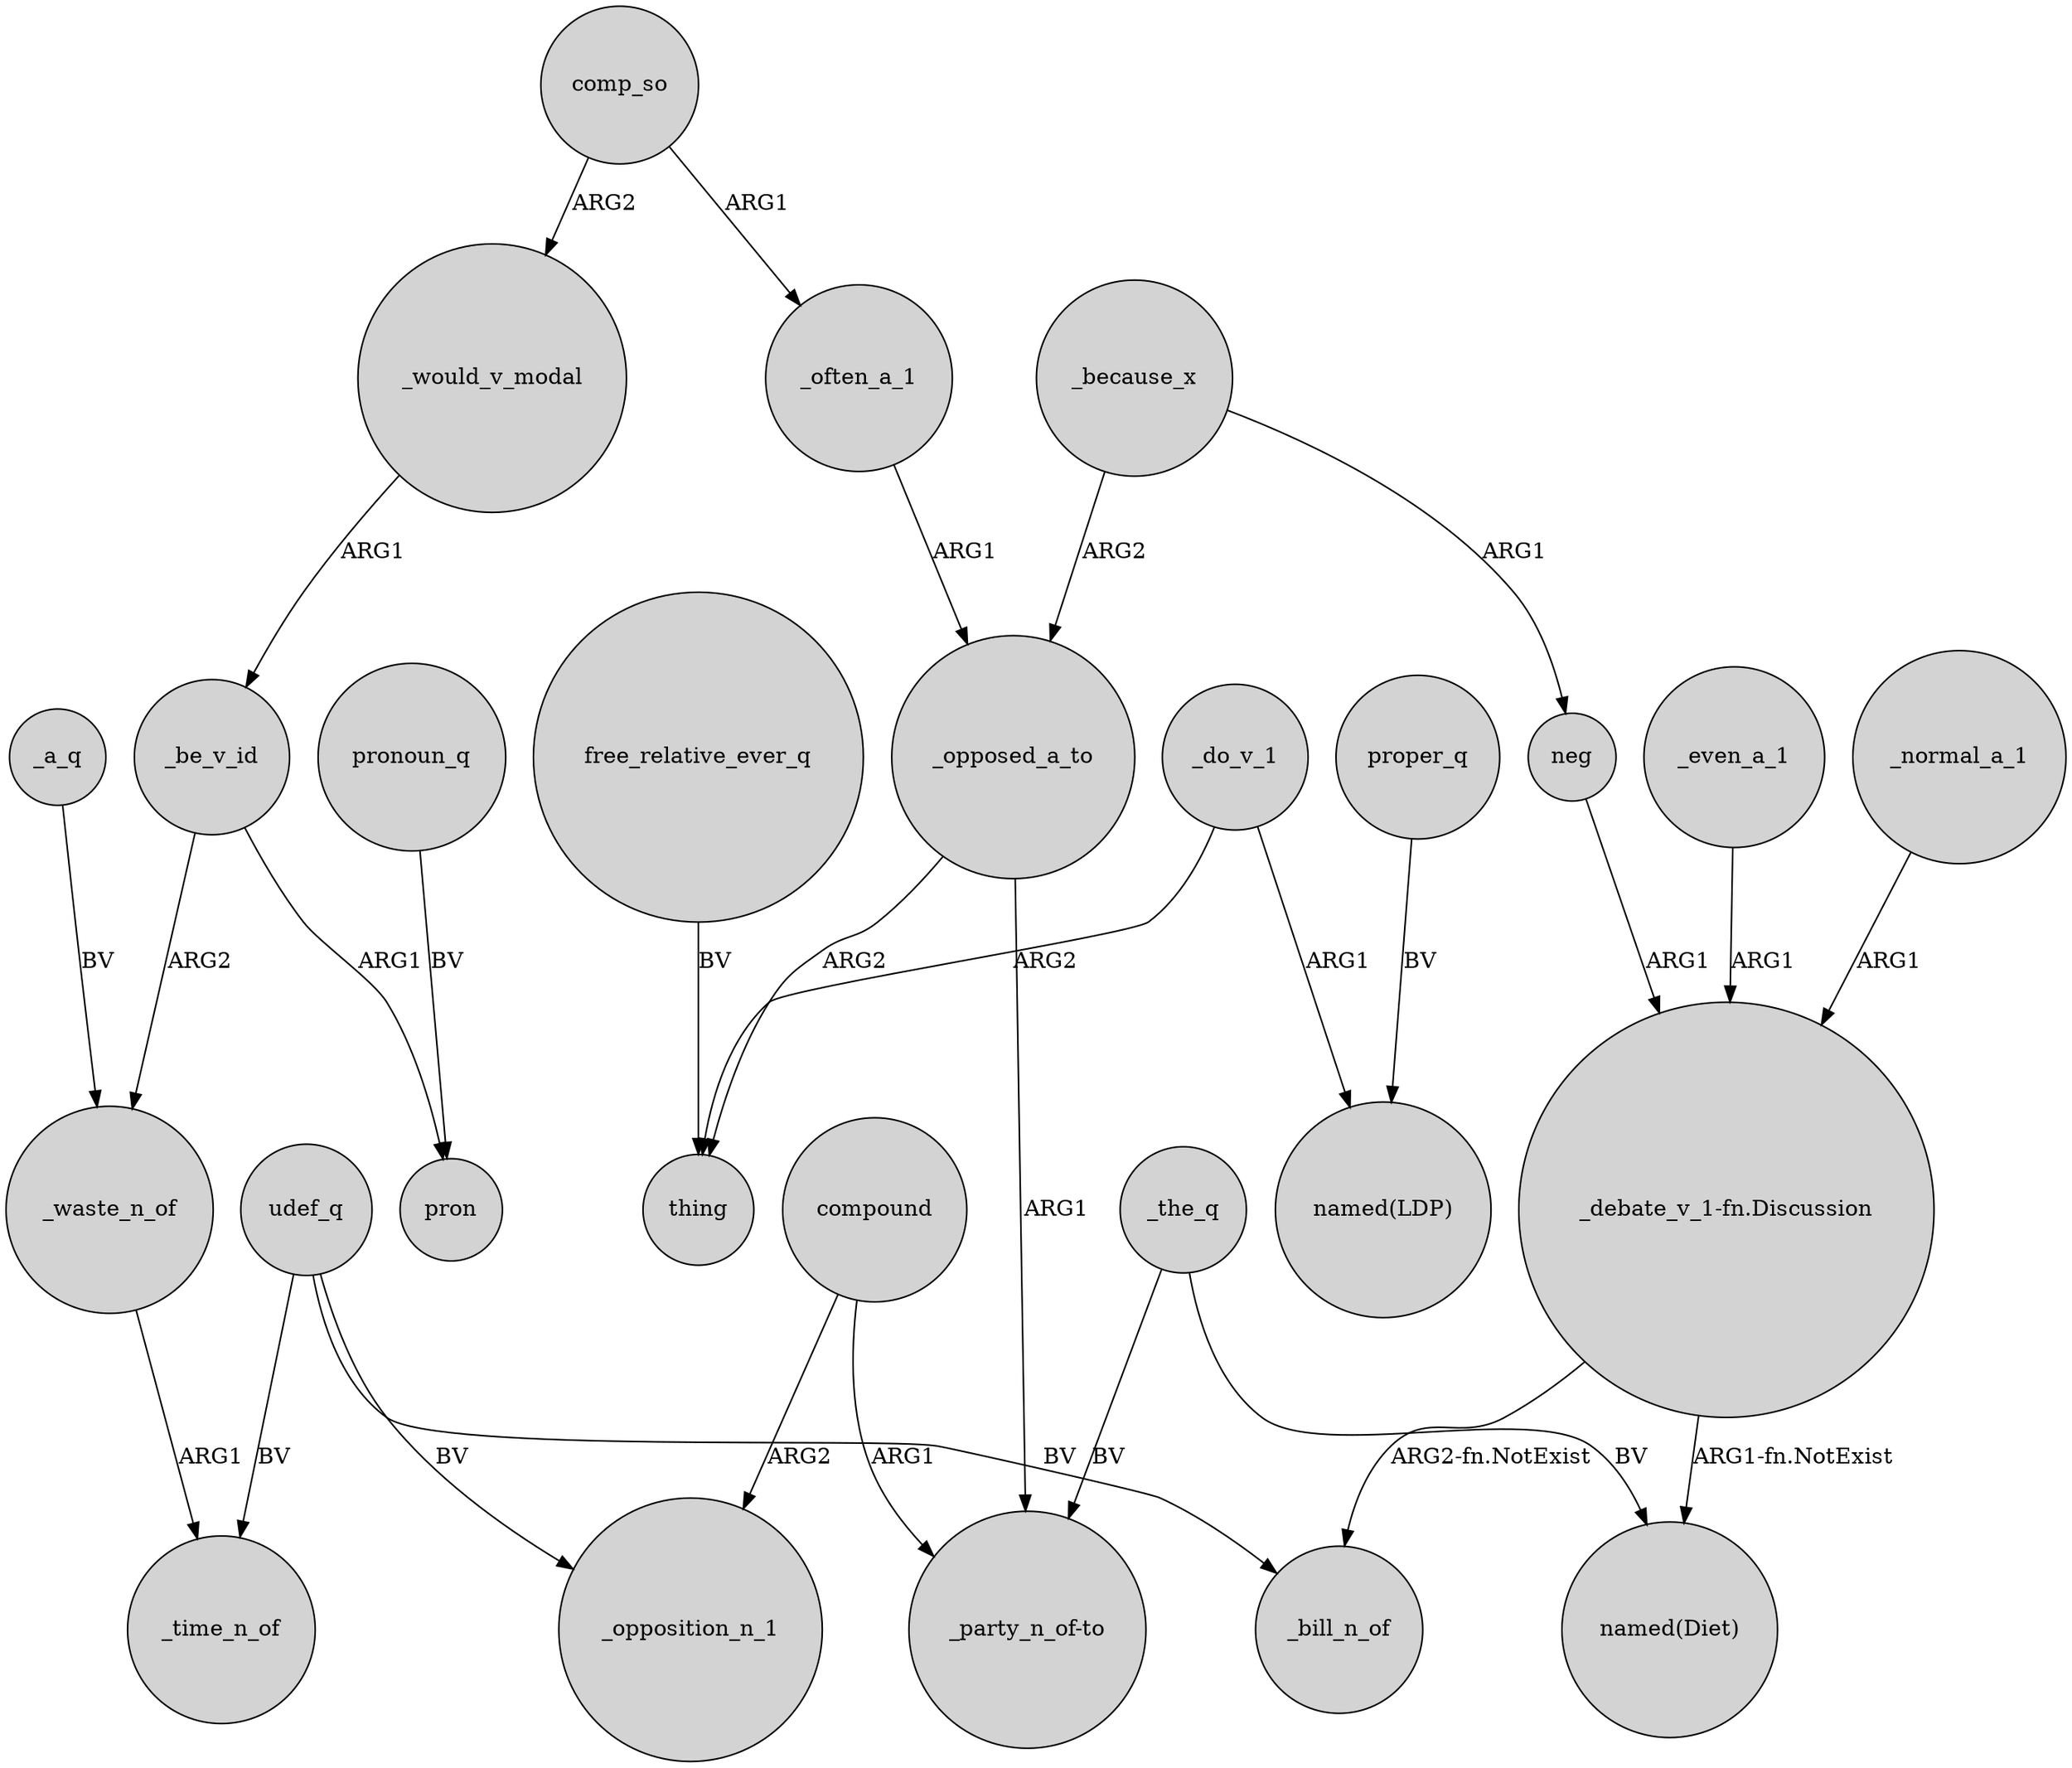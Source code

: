 digraph {
	node [shape=circle style=filled]
	"_debate_v_1-fn.Discussion" -> _bill_n_of [label="ARG2-fn.NotExist"]
	_waste_n_of -> _time_n_of [label=ARG1]
	"_debate_v_1-fn.Discussion" -> "named(Diet)" [label="ARG1-fn.NotExist"]
	_be_v_id -> _waste_n_of [label=ARG2]
	compound -> _opposition_n_1 [label=ARG2]
	_often_a_1 -> _opposed_a_to [label=ARG1]
	_would_v_modal -> _be_v_id [label=ARG1]
	udef_q -> _bill_n_of [label=BV]
	comp_so -> _would_v_modal [label=ARG2]
	_be_v_id -> pron [label=ARG1]
	_the_q -> "named(Diet)" [label=BV]
	_opposed_a_to -> "_party_n_of-to" [label=ARG1]
	pronoun_q -> pron [label=BV]
	_even_a_1 -> "_debate_v_1-fn.Discussion" [label=ARG1]
	_a_q -> _waste_n_of [label=BV]
	comp_so -> _often_a_1 [label=ARG1]
	udef_q -> _time_n_of [label=BV]
	neg -> "_debate_v_1-fn.Discussion" [label=ARG1]
	free_relative_ever_q -> thing [label=BV]
	_opposed_a_to -> thing [label=ARG2]
	_because_x -> _opposed_a_to [label=ARG2]
	_do_v_1 -> "named(LDP)" [label=ARG1]
	_do_v_1 -> thing [label=ARG2]
	_because_x -> neg [label=ARG1]
	proper_q -> "named(LDP)" [label=BV]
	_normal_a_1 -> "_debate_v_1-fn.Discussion" [label=ARG1]
	_the_q -> "_party_n_of-to" [label=BV]
	udef_q -> _opposition_n_1 [label=BV]
	compound -> "_party_n_of-to" [label=ARG1]
}

